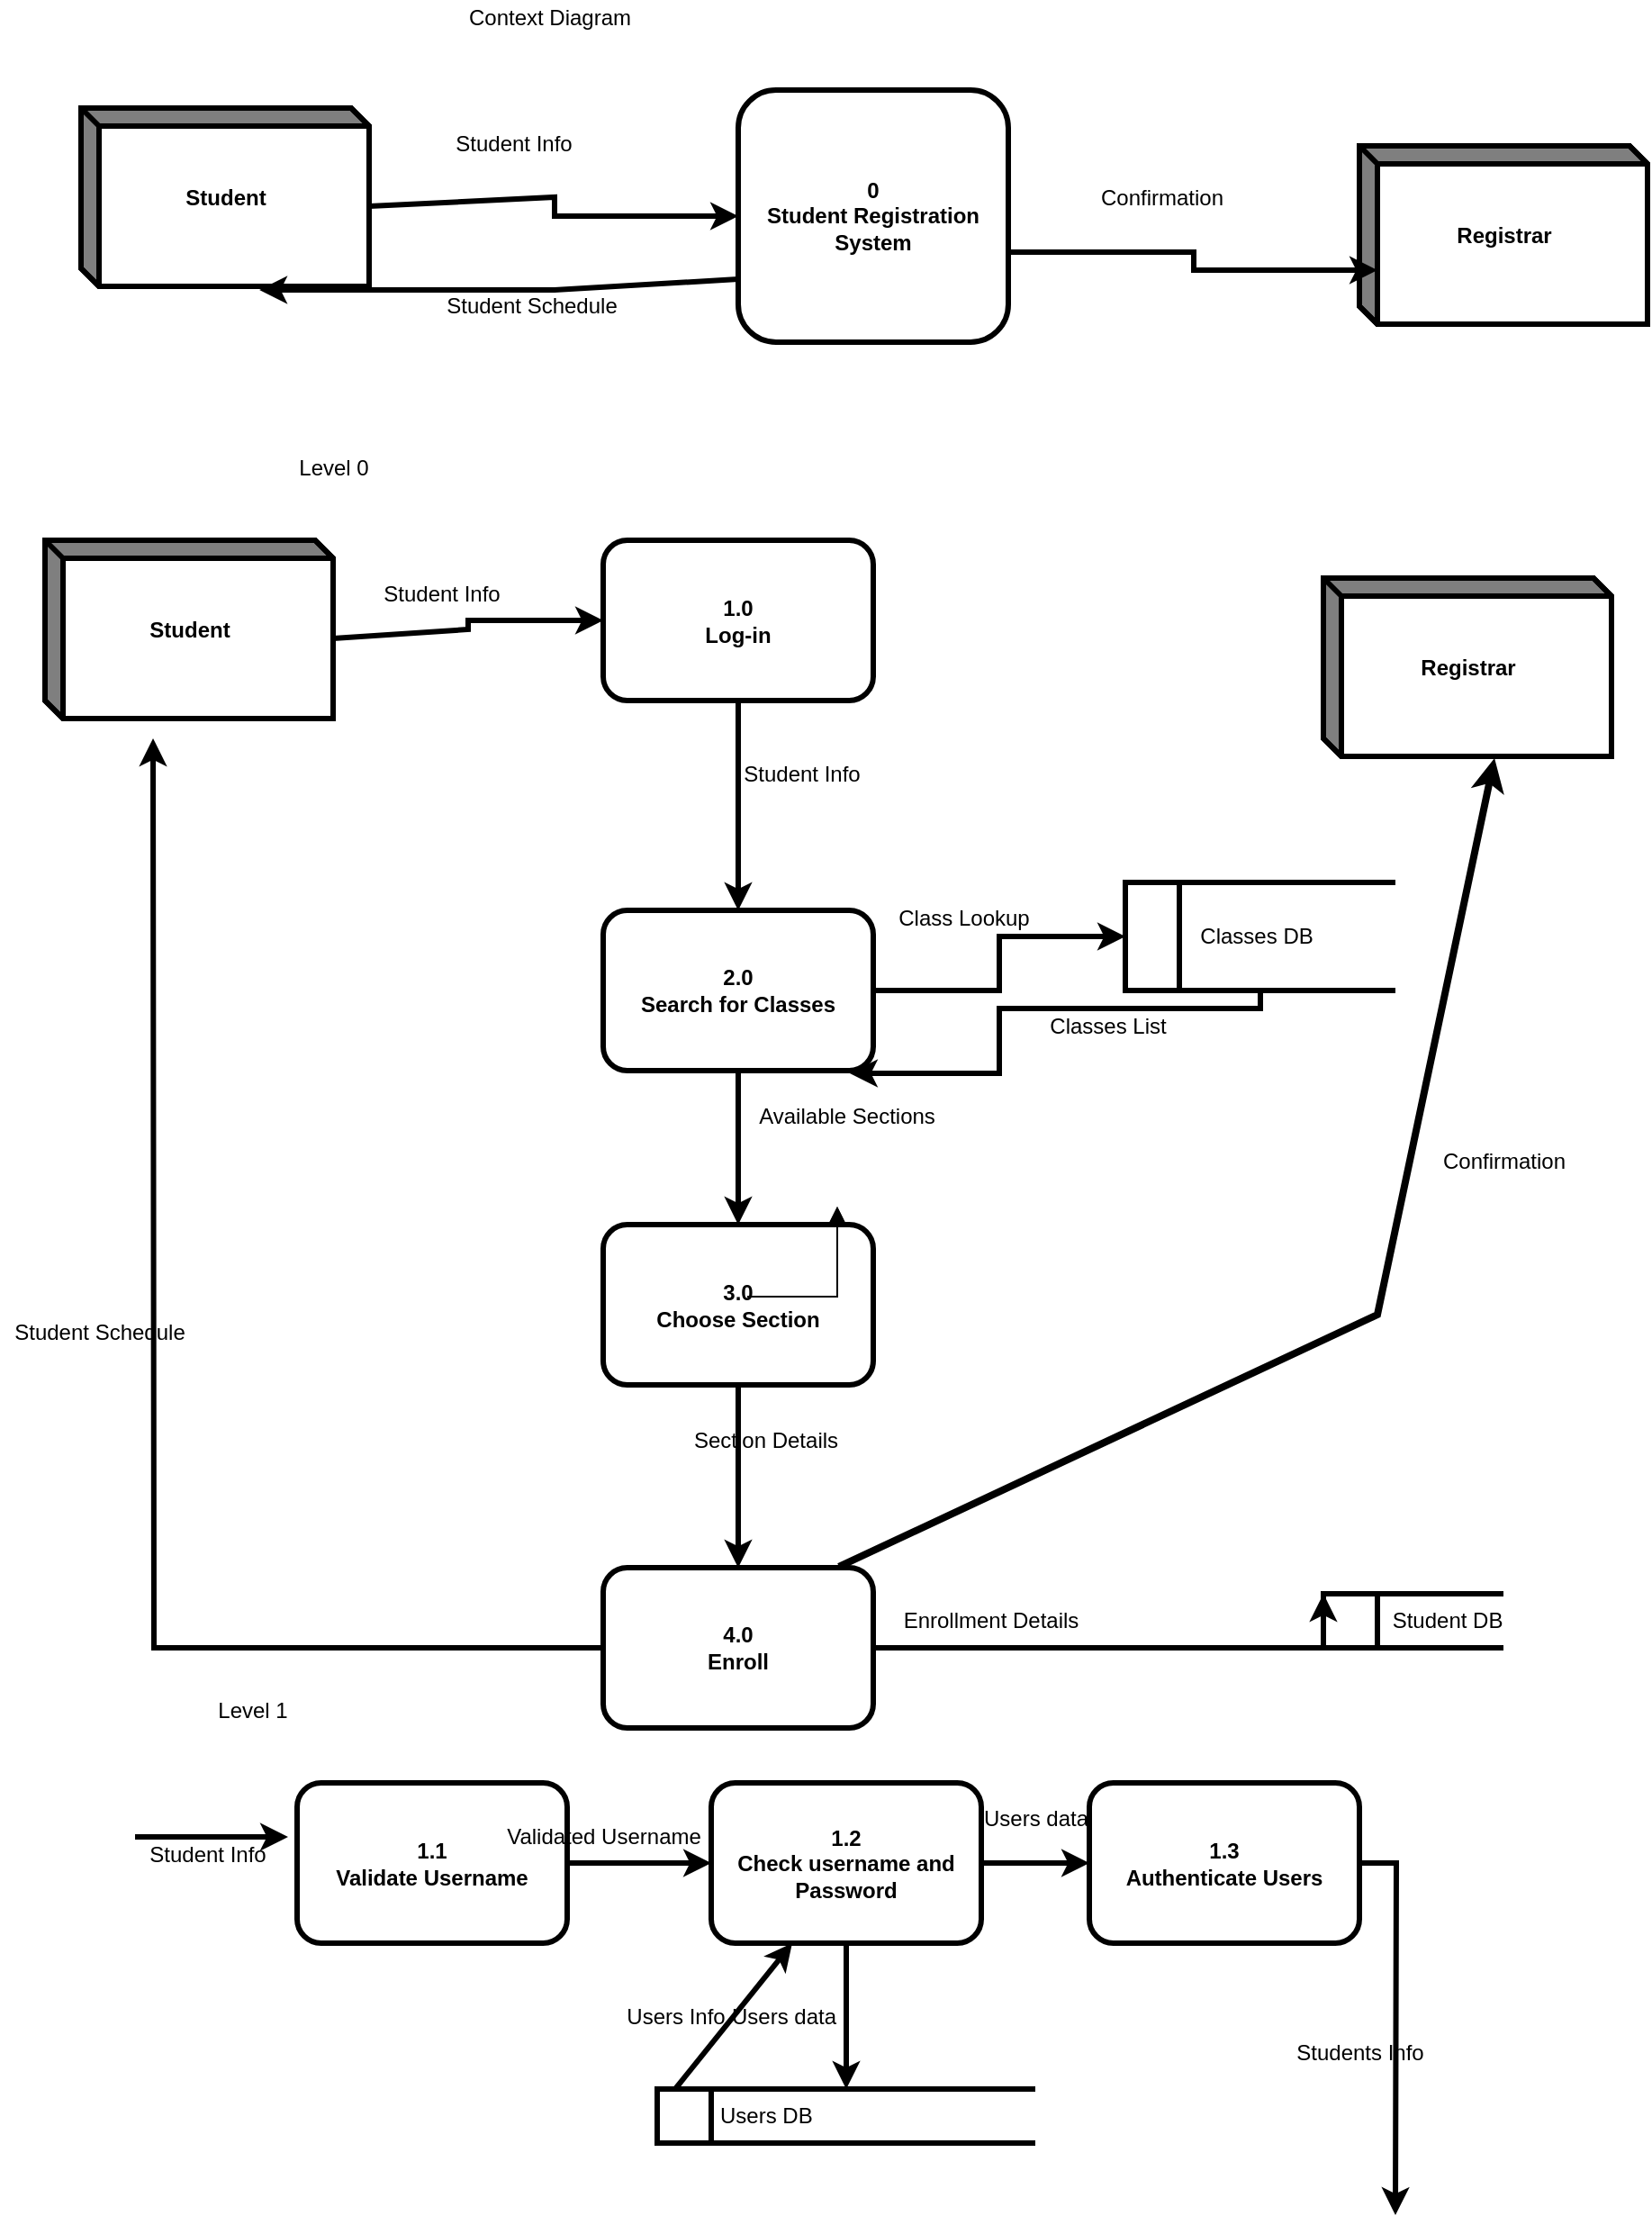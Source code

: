 <mxfile version="20.8.23" type="device"><diagram id="NwsmPBvTiwlNFKvHDNBW" name="Page-1"><mxGraphModel dx="954" dy="591" grid="1" gridSize="10" guides="1" tooltips="1" connect="1" arrows="1" fold="1" page="1" pageScale="1" pageWidth="850" pageHeight="1100" math="0" shadow="0"><root><mxCell id="0"/><mxCell id="1" parent="0"/><mxCell id="xyfw7Zht0TgHRsWNioeo-4" style="edgeStyle=orthogonalEdgeStyle;rounded=0;orthogonalLoop=1;jettySize=auto;html=1;strokeWidth=3;" parent="1" source="xyfw7Zht0TgHRsWNioeo-1" target="xyfw7Zht0TgHRsWNioeo-3" edge="1"><mxGeometry relative="1" as="geometry"><Array as="points"><mxPoint x="323" y="110"/><mxPoint x="323" y="120"/></Array></mxGeometry></mxCell><mxCell id="xyfw7Zht0TgHRsWNioeo-1" value="Student" style="html=1;dashed=0;whitespace=wrap;shape=mxgraph.dfd.externalEntity;shadow=0;glass=0;comic=0;labelBackgroundColor=none;strokeWidth=3;fillColor=none;fontColor=#000000;labelBorderColor=none;align=center;fontStyle=1;snapToPoint=1;" parent="1" vertex="1"><mxGeometry x="60" y="60" width="160" height="99" as="geometry"/></mxCell><mxCell id="xyfw7Zht0TgHRsWNioeo-2" value="Context Diagram" style="text;html=1;align=center;verticalAlign=middle;resizable=0;points=[];autosize=1;" parent="1" vertex="1"><mxGeometry x="265" width="110" height="20" as="geometry"/></mxCell><mxCell id="xyfw7Zht0TgHRsWNioeo-7" style="edgeStyle=orthogonalEdgeStyle;rounded=0;orthogonalLoop=1;jettySize=auto;html=1;entryX=0.619;entryY=1.02;entryDx=0;entryDy=0;entryPerimeter=0;strokeWidth=3;" parent="1" source="xyfw7Zht0TgHRsWNioeo-3" target="xyfw7Zht0TgHRsWNioeo-1" edge="1"><mxGeometry relative="1" as="geometry"><Array as="points"><mxPoint x="323" y="161"/></Array></mxGeometry></mxCell><mxCell id="xyfw7Zht0TgHRsWNioeo-3" value="0&#10;Student Registration System" style="rounded=1;whiteSpace=wrap;shadow=0;glass=0;comic=0;labelBackgroundColor=none;strokeWidth=3;fillColor=none;fontColor=#000000;fontStyle=1;snapToPoint=1;" parent="1" vertex="1"><mxGeometry x="425" y="50" width="150" height="140" as="geometry"/></mxCell><mxCell id="xyfw7Zht0TgHRsWNioeo-5" value="Student Info" style="text;html=1;align=center;verticalAlign=middle;resizable=0;points=[];autosize=1;" parent="1" vertex="1"><mxGeometry x="260" y="70" width="80" height="20" as="geometry"/></mxCell><mxCell id="xyfw7Zht0TgHRsWNioeo-8" value="Student Schedule" style="text;html=1;align=center;verticalAlign=middle;resizable=0;points=[];autosize=1;" parent="1" vertex="1"><mxGeometry x="255" y="160" width="110" height="20" as="geometry"/></mxCell><mxCell id="xyfw7Zht0TgHRsWNioeo-9" value="Level 0&lt;br&gt;" style="text;html=1;align=center;verticalAlign=middle;resizable=0;points=[];autosize=1;" parent="1" vertex="1"><mxGeometry x="175" y="250" width="50" height="20" as="geometry"/></mxCell><mxCell id="xyfw7Zht0TgHRsWNioeo-13" style="edgeStyle=orthogonalEdgeStyle;rounded=0;orthogonalLoop=1;jettySize=auto;html=1;strokeWidth=3;" parent="1" source="xyfw7Zht0TgHRsWNioeo-10" target="xyfw7Zht0TgHRsWNioeo-11" edge="1"><mxGeometry relative="1" as="geometry"/></mxCell><mxCell id="xyfw7Zht0TgHRsWNioeo-10" value="Student" style="html=1;dashed=0;whitespace=wrap;shape=mxgraph.dfd.externalEntity;shadow=0;glass=0;comic=0;labelBackgroundColor=none;strokeWidth=3;fillColor=none;fontColor=#000000;labelBorderColor=none;align=center;fontStyle=1;snapToPoint=1;" parent="1" vertex="1"><mxGeometry x="40" y="300" width="160" height="99" as="geometry"/></mxCell><mxCell id="xyfw7Zht0TgHRsWNioeo-15" style="edgeStyle=orthogonalEdgeStyle;rounded=0;orthogonalLoop=1;jettySize=auto;html=1;entryX=0.5;entryY=0;entryDx=0;entryDy=0;strokeWidth=3;" parent="1" source="xyfw7Zht0TgHRsWNioeo-11" target="xyfw7Zht0TgHRsWNioeo-12" edge="1"><mxGeometry relative="1" as="geometry"/></mxCell><mxCell id="xyfw7Zht0TgHRsWNioeo-11" value="1.0&#10;Log-in" style="rounded=1;whiteSpace=wrap;shadow=0;glass=0;comic=0;labelBackgroundColor=none;strokeWidth=3;fillColor=none;fontColor=#000000;fontStyle=1;snapToPoint=1;" parent="1" vertex="1"><mxGeometry x="350" y="300.0" width="150" height="89" as="geometry"/></mxCell><mxCell id="xyfw7Zht0TgHRsWNioeo-18" style="edgeStyle=orthogonalEdgeStyle;rounded=0;orthogonalLoop=1;jettySize=auto;html=1;entryX=0;entryY=0.5;entryDx=0;entryDy=0;strokeWidth=3;" parent="1" source="xyfw7Zht0TgHRsWNioeo-12" target="xyfw7Zht0TgHRsWNioeo-17" edge="1"><mxGeometry relative="1" as="geometry"/></mxCell><mxCell id="xyfw7Zht0TgHRsWNioeo-24" style="edgeStyle=orthogonalEdgeStyle;rounded=0;orthogonalLoop=1;jettySize=auto;html=1;entryX=0.5;entryY=0;entryDx=0;entryDy=0;strokeWidth=3;" parent="1" source="xyfw7Zht0TgHRsWNioeo-12" target="xyfw7Zht0TgHRsWNioeo-23" edge="1"><mxGeometry relative="1" as="geometry"/></mxCell><mxCell id="xyfw7Zht0TgHRsWNioeo-12" value="2.0&#10;Search for Classes" style="rounded=1;whiteSpace=wrap;shadow=0;glass=0;comic=0;labelBackgroundColor=none;strokeWidth=3;fillColor=none;fontColor=#000000;fontStyle=1;snapToPoint=1;" parent="1" vertex="1"><mxGeometry x="350" y="505.5" width="150" height="89" as="geometry"/></mxCell><mxCell id="xyfw7Zht0TgHRsWNioeo-14" value="Student Info" style="text;html=1;align=center;verticalAlign=middle;resizable=0;points=[];autosize=1;" parent="1" vertex="1"><mxGeometry x="220" y="320" width="80" height="20" as="geometry"/></mxCell><mxCell id="xyfw7Zht0TgHRsWNioeo-16" value="Student Info" style="text;html=1;align=center;verticalAlign=middle;resizable=0;points=[];autosize=1;" parent="1" vertex="1"><mxGeometry x="420" y="420" width="80" height="20" as="geometry"/></mxCell><mxCell id="xyfw7Zht0TgHRsWNioeo-20" style="edgeStyle=orthogonalEdgeStyle;rounded=0;orthogonalLoop=1;jettySize=auto;html=1;entryX=0.913;entryY=1.017;entryDx=0;entryDy=0;entryPerimeter=0;strokeWidth=3;" parent="1" source="xyfw7Zht0TgHRsWNioeo-17" target="xyfw7Zht0TgHRsWNioeo-12" edge="1"><mxGeometry relative="1" as="geometry"><Array as="points"><mxPoint x="715" y="560"/><mxPoint x="570" y="560"/><mxPoint x="570" y="596"/></Array></mxGeometry></mxCell><mxCell id="xyfw7Zht0TgHRsWNioeo-17" value="&amp;nbsp; &amp;nbsp; &amp;nbsp; &amp;nbsp; &amp;nbsp; &amp;nbsp;Classes DB" style="html=1;dashed=0;whitespace=wrap;shape=mxgraph.dfd.dataStoreID;align=left;spacingLeft=3;points=[[0,0],[0.5,0],[1,0],[0,0.5],[1,0.5],[0,1],[0.5,1],[1,1]];shadow=0;glass=0;comic=0;labelBackgroundColor=none;strokeWidth=3;fillColor=none;fontColor=#000000;" parent="1" vertex="1"><mxGeometry x="640" y="490" width="150" height="60" as="geometry"/></mxCell><mxCell id="xyfw7Zht0TgHRsWNioeo-19" value="Class Lookup" style="text;html=1;align=center;verticalAlign=middle;resizable=0;points=[];autosize=1;" parent="1" vertex="1"><mxGeometry x="505" y="500" width="90" height="20" as="geometry"/></mxCell><mxCell id="xyfw7Zht0TgHRsWNioeo-22" value="Classes List" style="text;html=1;align=center;verticalAlign=middle;resizable=0;points=[];autosize=1;" parent="1" vertex="1"><mxGeometry x="590" y="560" width="80" height="20" as="geometry"/></mxCell><mxCell id="xyfw7Zht0TgHRsWNioeo-27" style="edgeStyle=orthogonalEdgeStyle;rounded=0;orthogonalLoop=1;jettySize=auto;html=1;entryX=0.5;entryY=0;entryDx=0;entryDy=0;strokeWidth=3;" parent="1" source="xyfw7Zht0TgHRsWNioeo-23" target="xyfw7Zht0TgHRsWNioeo-26" edge="1"><mxGeometry relative="1" as="geometry"/></mxCell><mxCell id="xyfw7Zht0TgHRsWNioeo-23" value="3.0&#10;Choose Section" style="rounded=1;whiteSpace=wrap;shadow=0;glass=0;comic=0;labelBackgroundColor=none;strokeWidth=3;fillColor=none;fontColor=#000000;fontStyle=1;snapToPoint=1;" parent="1" vertex="1"><mxGeometry x="350" y="680" width="150" height="89" as="geometry"/></mxCell><mxCell id="xyfw7Zht0TgHRsWNioeo-25" value="&amp;nbsp; &amp;nbsp; &amp;nbsp; &amp;nbsp; &amp;nbsp; &amp;nbsp; &amp;nbsp; &amp;nbsp; &amp;nbsp; &amp;nbsp; &amp;nbsp; &amp;nbsp; &amp;nbsp; &amp;nbsp;Available Sections" style="text;html=1;align=center;verticalAlign=middle;resizable=0;points=[];autosize=1;" parent="1" vertex="1"><mxGeometry x="340" y="610" width="200" height="20" as="geometry"/></mxCell><mxCell id="xyfw7Zht0TgHRsWNioeo-30" style="edgeStyle=orthogonalEdgeStyle;rounded=0;orthogonalLoop=1;jettySize=auto;html=1;entryX=0;entryY=0;entryDx=0;entryDy=0;strokeWidth=3;" parent="1" source="xyfw7Zht0TgHRsWNioeo-26" target="xyfw7Zht0TgHRsWNioeo-29" edge="1"><mxGeometry relative="1" as="geometry"><Array as="points"><mxPoint x="750" y="915"/></Array></mxGeometry></mxCell><mxCell id="xyfw7Zht0TgHRsWNioeo-33" style="edgeStyle=orthogonalEdgeStyle;rounded=0;orthogonalLoop=1;jettySize=auto;html=1;strokeWidth=3;" parent="1" source="xyfw7Zht0TgHRsWNioeo-26" edge="1"><mxGeometry relative="1" as="geometry"><mxPoint x="100" y="410" as="targetPoint"/></mxGeometry></mxCell><mxCell id="xyfw7Zht0TgHRsWNioeo-26" value="4.0&#10;Enroll" style="rounded=1;whiteSpace=wrap;shadow=0;glass=0;comic=0;labelBackgroundColor=none;strokeWidth=3;fillColor=none;fontColor=#000000;fontStyle=1;snapToPoint=1;" parent="1" vertex="1"><mxGeometry x="350" y="870.5" width="150" height="89" as="geometry"/></mxCell><mxCell id="xyfw7Zht0TgHRsWNioeo-28" value="Section Details&lt;br&gt;" style="text;html=1;align=center;verticalAlign=middle;resizable=0;points=[];autosize=1;" parent="1" vertex="1"><mxGeometry x="390" y="790" width="100" height="20" as="geometry"/></mxCell><mxCell id="xyfw7Zht0TgHRsWNioeo-29" value="&amp;nbsp; &amp;nbsp; &amp;nbsp; &amp;nbsp; &amp;nbsp; Student DB" style="html=1;dashed=0;whitespace=wrap;shape=mxgraph.dfd.dataStoreID;align=left;spacingLeft=3;points=[[0,0],[0.5,0],[1,0],[0,0.5],[1,0.5],[0,1],[0.5,1],[1,1]];shadow=0;glass=0;comic=0;labelBackgroundColor=none;strokeWidth=3;fillColor=none;fontColor=#000000;" parent="1" vertex="1"><mxGeometry x="750" y="885" width="100" height="30" as="geometry"/></mxCell><mxCell id="xyfw7Zht0TgHRsWNioeo-32" value="Enrollment Details&lt;br&gt;" style="text;html=1;align=center;verticalAlign=middle;resizable=0;points=[];autosize=1;" parent="1" vertex="1"><mxGeometry x="510" y="890" width="110" height="20" as="geometry"/></mxCell><mxCell id="xyfw7Zht0TgHRsWNioeo-34" value="Student Schedule" style="text;html=1;align=center;verticalAlign=middle;resizable=0;points=[];autosize=1;" parent="1" vertex="1"><mxGeometry x="15" y="730" width="110" height="20" as="geometry"/></mxCell><mxCell id="xyfw7Zht0TgHRsWNioeo-35" value="Level 1&lt;br&gt;" style="text;html=1;align=center;verticalAlign=middle;resizable=0;points=[];autosize=1;" parent="1" vertex="1"><mxGeometry x="130" y="940" width="50" height="20" as="geometry"/></mxCell><mxCell id="xyfw7Zht0TgHRsWNioeo-43" style="edgeStyle=orthogonalEdgeStyle;rounded=0;orthogonalLoop=1;jettySize=auto;html=1;strokeWidth=3;entryX=0;entryY=0.5;entryDx=0;entryDy=0;" parent="1" source="xyfw7Zht0TgHRsWNioeo-38" target="xyfw7Zht0TgHRsWNioeo-42" edge="1"><mxGeometry relative="1" as="geometry"><mxPoint x="350" y="1034.5" as="targetPoint"/></mxGeometry></mxCell><mxCell id="xyfw7Zht0TgHRsWNioeo-38" value="1.1&#10;Validate Username" style="rounded=1;whiteSpace=wrap;shadow=0;glass=0;comic=0;labelBackgroundColor=none;strokeWidth=3;fillColor=none;fontColor=#000000;fontStyle=1;snapToPoint=1;" parent="1" vertex="1"><mxGeometry x="180" y="990" width="150" height="89" as="geometry"/></mxCell><mxCell id="xyfw7Zht0TgHRsWNioeo-40" value="" style="endArrow=classic;html=1;strokeWidth=3;" parent="1" edge="1"><mxGeometry width="50" height="50" relative="1" as="geometry"><mxPoint x="90" y="1020" as="sourcePoint"/><mxPoint x="175" y="1020" as="targetPoint"/></mxGeometry></mxCell><mxCell id="xyfw7Zht0TgHRsWNioeo-41" value="Student Info" style="text;html=1;align=center;verticalAlign=middle;resizable=0;points=[];autosize=1;" parent="1" vertex="1"><mxGeometry x="90" y="1020" width="80" height="20" as="geometry"/></mxCell><mxCell id="xyfw7Zht0TgHRsWNioeo-46" style="edgeStyle=orthogonalEdgeStyle;rounded=0;orthogonalLoop=1;jettySize=auto;html=1;entryX=0.5;entryY=0;entryDx=0;entryDy=0;strokeWidth=3;" parent="1" source="xyfw7Zht0TgHRsWNioeo-42" target="xyfw7Zht0TgHRsWNioeo-45" edge="1"><mxGeometry relative="1" as="geometry"/></mxCell><mxCell id="xyfw7Zht0TgHRsWNioeo-53" style="edgeStyle=orthogonalEdgeStyle;rounded=0;orthogonalLoop=1;jettySize=auto;html=1;entryX=0;entryY=0.5;entryDx=0;entryDy=0;strokeWidth=3;" parent="1" source="xyfw7Zht0TgHRsWNioeo-42" target="xyfw7Zht0TgHRsWNioeo-52" edge="1"><mxGeometry relative="1" as="geometry"/></mxCell><mxCell id="xyfw7Zht0TgHRsWNioeo-42" value="1.2&#10;Check username and Password" style="rounded=1;whiteSpace=wrap;shadow=0;glass=0;comic=0;labelBackgroundColor=none;strokeWidth=3;fillColor=none;fontColor=#000000;fontStyle=1;snapToPoint=1;" parent="1" vertex="1"><mxGeometry x="410" y="990" width="150" height="89" as="geometry"/></mxCell><mxCell id="xyfw7Zht0TgHRsWNioeo-44" value="Validated Username" style="text;html=1;align=center;verticalAlign=middle;resizable=0;points=[];autosize=1;" parent="1" vertex="1"><mxGeometry x="290" y="1010" width="120" height="20" as="geometry"/></mxCell><mxCell id="xyfw7Zht0TgHRsWNioeo-45" value="&amp;nbsp; &amp;nbsp; &amp;nbsp; &amp;nbsp; &amp;nbsp;Users DB" style="html=1;dashed=0;whitespace=wrap;shape=mxgraph.dfd.dataStoreID;align=left;spacingLeft=3;points=[[0,0],[0.5,0],[1,0],[0,0.5],[1,0.5],[0,1],[0.5,1],[1,1]];shadow=0;glass=0;comic=0;labelBackgroundColor=none;strokeWidth=3;fillColor=none;fontColor=#000000;" parent="1" vertex="1"><mxGeometry x="380" y="1160" width="210" height="30" as="geometry"/></mxCell><mxCell id="xyfw7Zht0TgHRsWNioeo-47" value="Users data" style="text;html=1;align=center;verticalAlign=middle;resizable=0;points=[];autosize=1;" parent="1" vertex="1"><mxGeometry x="415" y="1110" width="70" height="20" as="geometry"/></mxCell><mxCell id="xyfw7Zht0TgHRsWNioeo-49" value="" style="endArrow=classic;html=1;strokeWidth=3;entryX=0.3;entryY=1;entryDx=0;entryDy=0;entryPerimeter=0;" parent="1" target="xyfw7Zht0TgHRsWNioeo-42" edge="1"><mxGeometry width="50" height="50" relative="1" as="geometry"><mxPoint x="390" y="1160" as="sourcePoint"/><mxPoint x="440" y="1110" as="targetPoint"/></mxGeometry></mxCell><mxCell id="xyfw7Zht0TgHRsWNioeo-51" value="Users Info" style="text;html=1;align=center;verticalAlign=middle;resizable=0;points=[];autosize=1;" parent="1" vertex="1"><mxGeometry x="355" y="1110" width="70" height="20" as="geometry"/></mxCell><mxCell id="xyfw7Zht0TgHRsWNioeo-55" style="edgeStyle=orthogonalEdgeStyle;rounded=0;orthogonalLoop=1;jettySize=auto;html=1;strokeWidth=3;" parent="1" source="xyfw7Zht0TgHRsWNioeo-52" edge="1"><mxGeometry relative="1" as="geometry"><mxPoint x="790" y="1230" as="targetPoint"/></mxGeometry></mxCell><mxCell id="xyfw7Zht0TgHRsWNioeo-52" value="1.3&#10;Authenticate Users" style="rounded=1;whiteSpace=wrap;shadow=0;glass=0;comic=0;labelBackgroundColor=none;strokeWidth=3;fillColor=none;fontColor=#000000;fontStyle=1;snapToPoint=1;" parent="1" vertex="1"><mxGeometry x="620" y="990" width="150" height="89" as="geometry"/></mxCell><mxCell id="xyfw7Zht0TgHRsWNioeo-54" value="Users data" style="text;html=1;align=center;verticalAlign=middle;resizable=0;points=[];autosize=1;" parent="1" vertex="1"><mxGeometry x="555" y="1000" width="70" height="20" as="geometry"/></mxCell><mxCell id="xyfw7Zht0TgHRsWNioeo-56" value="Students Info" style="text;html=1;align=center;verticalAlign=middle;resizable=0;points=[];autosize=1;" parent="1" vertex="1"><mxGeometry x="725" y="1130" width="90" height="20" as="geometry"/></mxCell><mxCell id="kTNnSgCmQYMK1TspHg6c-1" value="Registrar" style="html=1;dashed=0;whitespace=wrap;shape=mxgraph.dfd.externalEntity;shadow=0;glass=0;comic=0;labelBackgroundColor=none;strokeWidth=3;fillColor=none;fontColor=#000000;labelBorderColor=none;align=center;fontStyle=1;snapToPoint=1;" vertex="1" parent="1"><mxGeometry x="770" y="81" width="160" height="99" as="geometry"/></mxCell><mxCell id="kTNnSgCmQYMK1TspHg6c-7" style="edgeStyle=orthogonalEdgeStyle;rounded=0;orthogonalLoop=1;jettySize=auto;html=1;strokeWidth=3;" edge="1" parent="1"><mxGeometry relative="1" as="geometry"><Array as="points"><mxPoint x="678" y="140"/><mxPoint x="678" y="150"/></Array><mxPoint x="575" y="145" as="sourcePoint"/><mxPoint x="780" y="150" as="targetPoint"/></mxGeometry></mxCell><mxCell id="kTNnSgCmQYMK1TspHg6c-8" value="Confirmation" style="text;html=1;align=center;verticalAlign=middle;resizable=0;points=[];autosize=1;" vertex="1" parent="1"><mxGeometry x="615" y="94.5" width="90" height="30" as="geometry"/></mxCell><mxCell id="kTNnSgCmQYMK1TspHg6c-12" value="Registrar" style="html=1;dashed=0;whitespace=wrap;shape=mxgraph.dfd.externalEntity;shadow=0;glass=0;comic=0;labelBackgroundColor=none;strokeWidth=3;fillColor=none;fontColor=#000000;labelBorderColor=none;align=center;fontStyle=1;snapToPoint=1;" vertex="1" parent="1"><mxGeometry x="750" y="321" width="160" height="99" as="geometry"/></mxCell><mxCell id="kTNnSgCmQYMK1TspHg6c-15" value="" style="edgeStyle=segmentEdgeStyle;endArrow=classic;html=1;curved=0;rounded=0;endSize=8;startSize=8;" edge="1" parent="1"><mxGeometry width="50" height="50" relative="1" as="geometry"><mxPoint x="430" y="720" as="sourcePoint"/><mxPoint x="480" y="670" as="targetPoint"/></mxGeometry></mxCell><mxCell id="kTNnSgCmQYMK1TspHg6c-16" value="" style="edgeStyle=segmentEdgeStyle;endArrow=classic;html=1;curved=0;rounded=0;endSize=8;startSize=8;" edge="1" parent="1"><mxGeometry width="50" height="50" relative="1" as="geometry"><mxPoint x="430" y="720" as="sourcePoint"/><mxPoint x="480" y="670" as="targetPoint"/></mxGeometry></mxCell><mxCell id="kTNnSgCmQYMK1TspHg6c-17" value="" style="endArrow=classic;html=1;rounded=0;entryX=0.594;entryY=1.01;entryDx=0;entryDy=0;entryPerimeter=0;exitX=0.873;exitY=-0.006;exitDx=0;exitDy=0;exitPerimeter=0;strokeWidth=4;" edge="1" parent="1" source="xyfw7Zht0TgHRsWNioeo-26" target="kTNnSgCmQYMK1TspHg6c-12"><mxGeometry width="50" height="50" relative="1" as="geometry"><mxPoint x="430" y="720" as="sourcePoint"/><mxPoint x="480" y="670" as="targetPoint"/><Array as="points"><mxPoint x="780" y="730"/></Array></mxGeometry></mxCell><mxCell id="kTNnSgCmQYMK1TspHg6c-19" value="Confirmation" style="text;html=1;align=center;verticalAlign=middle;resizable=0;points=[];autosize=1;" vertex="1" parent="1"><mxGeometry x="805" y="630" width="90" height="30" as="geometry"/></mxCell></root></mxGraphModel></diagram></mxfile>